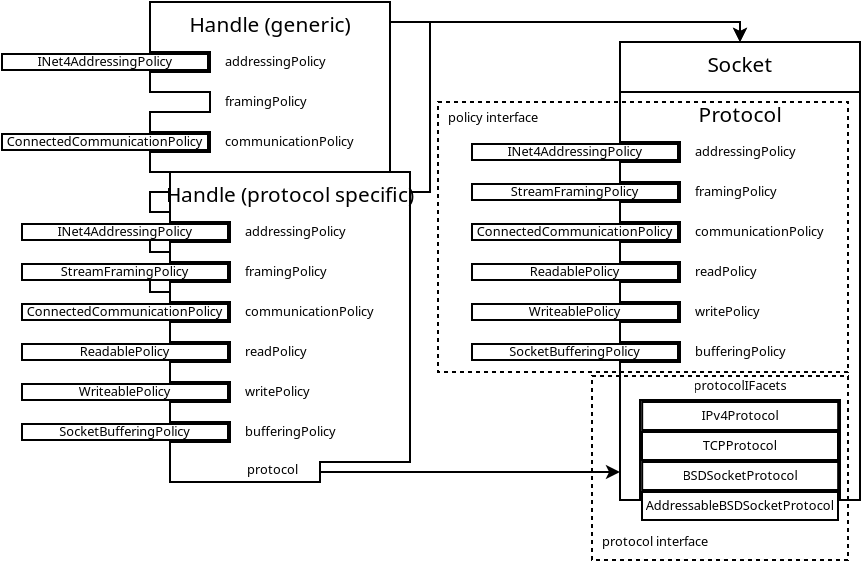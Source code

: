 <?xml version="1.0" encoding="UTF-8"?>
<dia:diagram xmlns:dia="http://www.lysator.liu.se/~alla/dia/">
  <dia:layer name="Background" visible="true">
    <dia:object type="Standard - ZigZagLine" version="0" id="O0">
      <dia:attribute name="obj_pos">
        <dia:point val="24.5,-5"/>
      </dia:attribute>
      <dia:attribute name="obj_bb">
        <dia:rectangle val="24.45,-5.05;42.5,-3.95"/>
      </dia:attribute>
      <dia:attribute name="orth_points">
        <dia:point val="24.5,-5"/>
        <dia:point val="42,-5"/>
        <dia:point val="42,-4"/>
      </dia:attribute>
      <dia:attribute name="orth_orient">
        <dia:enum val="0"/>
        <dia:enum val="1"/>
      </dia:attribute>
      <dia:attribute name="autorouting">
        <dia:boolean val="false"/>
      </dia:attribute>
      <dia:attribute name="end_arrow">
        <dia:enum val="22"/>
      </dia:attribute>
      <dia:attribute name="end_arrow_length">
        <dia:real val="0.5"/>
      </dia:attribute>
      <dia:attribute name="end_arrow_width">
        <dia:real val="0.5"/>
      </dia:attribute>
      <dia:connections>
        <dia:connection handle="1" to="O35" connection="1"/>
      </dia:connections>
    </dia:object>
    <dia:object type="Standard - Polygon" version="0" id="O1">
      <dia:attribute name="obj_pos">
        <dia:point val="12.5,-6"/>
      </dia:attribute>
      <dia:attribute name="obj_bb">
        <dia:rectangle val="12.45,-6.05;24.55,8.55"/>
      </dia:attribute>
      <dia:attribute name="poly_points">
        <dia:point val="12.5,-6"/>
        <dia:point val="24.5,-6"/>
        <dia:point val="24.5,8.5"/>
        <dia:point val="12.5,8.5"/>
        <dia:point val="12.5,7.5"/>
        <dia:point val="15.5,7.5"/>
        <dia:point val="15.5,6.5"/>
        <dia:point val="12.5,6.5"/>
        <dia:point val="12.5,5.5"/>
        <dia:point val="15.5,5.5"/>
        <dia:point val="15.5,4.5"/>
        <dia:point val="12.5,4.5"/>
        <dia:point val="12.5,3.5"/>
        <dia:point val="15.5,3.5"/>
        <dia:point val="15.5,2.5"/>
        <dia:point val="12.5,2.5"/>
        <dia:point val="12.5,1.5"/>
        <dia:point val="15.5,1.5"/>
        <dia:point val="15.5,0.5"/>
        <dia:point val="12.5,0.5"/>
        <dia:point val="12.5,-0.5"/>
        <dia:point val="15.5,-0.5"/>
        <dia:point val="15.5,-1.5"/>
        <dia:point val="12.5,-1.5"/>
        <dia:point val="12.5,-2.5"/>
        <dia:point val="15.5,-2.5"/>
        <dia:point val="15.5,-3.5"/>
        <dia:point val="12.5,-3.5"/>
      </dia:attribute>
      <dia:attribute name="show_background">
        <dia:boolean val="true"/>
      </dia:attribute>
    </dia:object>
    <dia:object type="Standard - Text" version="0" id="O2">
      <dia:attribute name="obj_pos">
        <dia:point val="16.25,-2.8"/>
      </dia:attribute>
      <dia:attribute name="obj_bb">
        <dia:rectangle val="16.25,-3.4;21.5,-2.45"/>
      </dia:attribute>
      <dia:attribute name="text">
        <dia:composite type="text">
          <dia:attribute name="string">
            <dia:string>#addressingPolicy#</dia:string>
          </dia:attribute>
          <dia:attribute name="font">
            <dia:font family="sans" style="0" name="Helvetica"/>
          </dia:attribute>
          <dia:attribute name="height">
            <dia:real val="0.8"/>
          </dia:attribute>
          <dia:attribute name="pos">
            <dia:point val="16.25,-2.8"/>
          </dia:attribute>
          <dia:attribute name="color">
            <dia:color val="#000000"/>
          </dia:attribute>
          <dia:attribute name="alignment">
            <dia:enum val="0"/>
          </dia:attribute>
        </dia:composite>
      </dia:attribute>
    </dia:object>
    <dia:object type="Standard - Text" version="0" id="O3">
      <dia:attribute name="obj_pos">
        <dia:point val="16.25,-0.8"/>
      </dia:attribute>
      <dia:attribute name="obj_bb">
        <dia:rectangle val="16.25,-1.4;20.35,-0.45"/>
      </dia:attribute>
      <dia:attribute name="text">
        <dia:composite type="text">
          <dia:attribute name="string">
            <dia:string>#framingPolicy#</dia:string>
          </dia:attribute>
          <dia:attribute name="font">
            <dia:font family="sans" style="0" name="Helvetica"/>
          </dia:attribute>
          <dia:attribute name="height">
            <dia:real val="0.8"/>
          </dia:attribute>
          <dia:attribute name="pos">
            <dia:point val="16.25,-0.8"/>
          </dia:attribute>
          <dia:attribute name="color">
            <dia:color val="#000000"/>
          </dia:attribute>
          <dia:attribute name="alignment">
            <dia:enum val="0"/>
          </dia:attribute>
        </dia:composite>
      </dia:attribute>
    </dia:object>
    <dia:object type="Standard - Text" version="0" id="O4">
      <dia:attribute name="obj_pos">
        <dia:point val="16.25,1.2"/>
      </dia:attribute>
      <dia:attribute name="obj_bb">
        <dia:rectangle val="16.25,0.6;22.75,1.55"/>
      </dia:attribute>
      <dia:attribute name="text">
        <dia:composite type="text">
          <dia:attribute name="string">
            <dia:string>#communicationPolicy#</dia:string>
          </dia:attribute>
          <dia:attribute name="font">
            <dia:font family="sans" style="0" name="Helvetica"/>
          </dia:attribute>
          <dia:attribute name="height">
            <dia:real val="0.8"/>
          </dia:attribute>
          <dia:attribute name="pos">
            <dia:point val="16.25,1.2"/>
          </dia:attribute>
          <dia:attribute name="color">
            <dia:color val="#000000"/>
          </dia:attribute>
          <dia:attribute name="alignment">
            <dia:enum val="0"/>
          </dia:attribute>
        </dia:composite>
      </dia:attribute>
    </dia:object>
    <dia:object type="Standard - Text" version="0" id="O5">
      <dia:attribute name="obj_pos">
        <dia:point val="16.25,3.2"/>
      </dia:attribute>
      <dia:attribute name="obj_bb">
        <dia:rectangle val="16.25,2.6;19.45,3.55"/>
      </dia:attribute>
      <dia:attribute name="text">
        <dia:composite type="text">
          <dia:attribute name="string">
            <dia:string>#readPolicy#</dia:string>
          </dia:attribute>
          <dia:attribute name="font">
            <dia:font family="sans" style="0" name="Helvetica"/>
          </dia:attribute>
          <dia:attribute name="height">
            <dia:real val="0.8"/>
          </dia:attribute>
          <dia:attribute name="pos">
            <dia:point val="16.25,3.2"/>
          </dia:attribute>
          <dia:attribute name="color">
            <dia:color val="#000000"/>
          </dia:attribute>
          <dia:attribute name="alignment">
            <dia:enum val="0"/>
          </dia:attribute>
        </dia:composite>
      </dia:attribute>
    </dia:object>
    <dia:object type="Standard - Text" version="0" id="O6">
      <dia:attribute name="obj_pos">
        <dia:point val="16.25,5.2"/>
      </dia:attribute>
      <dia:attribute name="obj_bb">
        <dia:rectangle val="16.25,4.6;19.5,5.55"/>
      </dia:attribute>
      <dia:attribute name="text">
        <dia:composite type="text">
          <dia:attribute name="string">
            <dia:string>#writePolicy#</dia:string>
          </dia:attribute>
          <dia:attribute name="font">
            <dia:font family="sans" style="0" name="Helvetica"/>
          </dia:attribute>
          <dia:attribute name="height">
            <dia:real val="0.8"/>
          </dia:attribute>
          <dia:attribute name="pos">
            <dia:point val="16.25,5.2"/>
          </dia:attribute>
          <dia:attribute name="color">
            <dia:color val="#000000"/>
          </dia:attribute>
          <dia:attribute name="alignment">
            <dia:enum val="0"/>
          </dia:attribute>
        </dia:composite>
      </dia:attribute>
    </dia:object>
    <dia:object type="Standard - Text" version="0" id="O7">
      <dia:attribute name="obj_pos">
        <dia:point val="16.25,7.2"/>
      </dia:attribute>
      <dia:attribute name="obj_bb">
        <dia:rectangle val="16.25,6.6;20.8,7.55"/>
      </dia:attribute>
      <dia:attribute name="text">
        <dia:composite type="text">
          <dia:attribute name="string">
            <dia:string>#bufferingPolicy#</dia:string>
          </dia:attribute>
          <dia:attribute name="font">
            <dia:font family="sans" style="0" name="Helvetica"/>
          </dia:attribute>
          <dia:attribute name="height">
            <dia:real val="0.8"/>
          </dia:attribute>
          <dia:attribute name="pos">
            <dia:point val="16.25,7.2"/>
          </dia:attribute>
          <dia:attribute name="color">
            <dia:color val="#000000"/>
          </dia:attribute>
          <dia:attribute name="alignment">
            <dia:enum val="0"/>
          </dia:attribute>
        </dia:composite>
      </dia:attribute>
    </dia:object>
    <dia:object type="Standard - Text" version="0" id="O8">
      <dia:attribute name="obj_pos">
        <dia:point val="18.5,-4.5"/>
      </dia:attribute>
      <dia:attribute name="obj_bb">
        <dia:rectangle val="14.725,-5.429;22.304,-3.792"/>
      </dia:attribute>
      <dia:attribute name="text">
        <dia:composite type="text">
          <dia:attribute name="string">
            <dia:string>#Handle (generic)#</dia:string>
          </dia:attribute>
          <dia:attribute name="font">
            <dia:font family="sans" style="0" name="Helvetica"/>
          </dia:attribute>
          <dia:attribute name="height">
            <dia:real val="1.3"/>
          </dia:attribute>
          <dia:attribute name="pos">
            <dia:point val="18.5,-4.5"/>
          </dia:attribute>
          <dia:attribute name="color">
            <dia:color val="#000000"/>
          </dia:attribute>
          <dia:attribute name="alignment">
            <dia:enum val="1"/>
          </dia:attribute>
        </dia:composite>
      </dia:attribute>
    </dia:object>
    <dia:group>
      <dia:object type="Standard - Box" version="0" id="O9">
        <dia:attribute name="obj_pos">
          <dia:point val="5.1,0.6"/>
        </dia:attribute>
        <dia:attribute name="obj_bb">
          <dia:rectangle val="5.05,0.55;15.45,1.45"/>
        </dia:attribute>
        <dia:attribute name="elem_corner">
          <dia:point val="5.1,0.6"/>
        </dia:attribute>
        <dia:attribute name="elem_width">
          <dia:real val="10.3"/>
        </dia:attribute>
        <dia:attribute name="elem_height">
          <dia:real val="0.8"/>
        </dia:attribute>
        <dia:attribute name="show_background">
          <dia:boolean val="true"/>
        </dia:attribute>
      </dia:object>
      <dia:object type="Standard - Text" version="0" id="O10">
        <dia:attribute name="obj_pos">
          <dia:point val="10.241,1.2"/>
        </dia:attribute>
        <dia:attribute name="obj_bb">
          <dia:rectangle val="5.266,0.6;15.216,1.55"/>
        </dia:attribute>
        <dia:attribute name="text">
          <dia:composite type="text">
            <dia:attribute name="string">
              <dia:string>#ConnectedCommunicationPolicy#</dia:string>
            </dia:attribute>
            <dia:attribute name="font">
              <dia:font family="sans" style="0" name="Helvetica"/>
            </dia:attribute>
            <dia:attribute name="height">
              <dia:real val="0.8"/>
            </dia:attribute>
            <dia:attribute name="pos">
              <dia:point val="10.241,1.2"/>
            </dia:attribute>
            <dia:attribute name="color">
              <dia:color val="#000000"/>
            </dia:attribute>
            <dia:attribute name="alignment">
              <dia:enum val="1"/>
            </dia:attribute>
          </dia:composite>
        </dia:attribute>
      </dia:object>
    </dia:group>
    <dia:group>
      <dia:object type="Standard - Box" version="0" id="O11">
        <dia:attribute name="obj_pos">
          <dia:point val="5.1,-3.4"/>
        </dia:attribute>
        <dia:attribute name="obj_bb">
          <dia:rectangle val="5.05,-3.45;15.45,-2.55"/>
        </dia:attribute>
        <dia:attribute name="elem_corner">
          <dia:point val="5.1,-3.4"/>
        </dia:attribute>
        <dia:attribute name="elem_width">
          <dia:real val="10.3"/>
        </dia:attribute>
        <dia:attribute name="elem_height">
          <dia:real val="0.8"/>
        </dia:attribute>
        <dia:attribute name="show_background">
          <dia:boolean val="true"/>
        </dia:attribute>
      </dia:object>
      <dia:object type="Standard - Text" version="0" id="O12">
        <dia:attribute name="obj_pos">
          <dia:point val="10.25,-2.8"/>
        </dia:attribute>
        <dia:attribute name="obj_bb">
          <dia:rectangle val="6.8,-3.4;13.7,-2.45"/>
        </dia:attribute>
        <dia:attribute name="text">
          <dia:composite type="text">
            <dia:attribute name="string">
              <dia:string>#INet4AddressingPolicy#</dia:string>
            </dia:attribute>
            <dia:attribute name="font">
              <dia:font family="sans" style="0" name="Helvetica"/>
            </dia:attribute>
            <dia:attribute name="height">
              <dia:real val="0.8"/>
            </dia:attribute>
            <dia:attribute name="pos">
              <dia:point val="10.25,-2.8"/>
            </dia:attribute>
            <dia:attribute name="color">
              <dia:color val="#000000"/>
            </dia:attribute>
            <dia:attribute name="alignment">
              <dia:enum val="1"/>
            </dia:attribute>
          </dia:composite>
        </dia:attribute>
      </dia:object>
    </dia:group>
    <dia:object type="Standard - Polygon" version="0" id="O13">
      <dia:attribute name="obj_pos">
        <dia:point val="13.5,2.5"/>
      </dia:attribute>
      <dia:attribute name="obj_bb">
        <dia:rectangle val="13.45,2.45;25.55,18.05"/>
      </dia:attribute>
      <dia:attribute name="poly_points">
        <dia:point val="13.5,2.5"/>
        <dia:point val="25.5,2.5"/>
        <dia:point val="25.5,17"/>
        <dia:point val="21,17"/>
        <dia:point val="21,18"/>
        <dia:point val="13.5,18"/>
        <dia:point val="13.5,16"/>
        <dia:point val="16.5,16"/>
        <dia:point val="16.5,15"/>
        <dia:point val="13.5,15"/>
        <dia:point val="13.5,14"/>
        <dia:point val="16.5,14"/>
        <dia:point val="16.5,13"/>
        <dia:point val="13.5,13"/>
        <dia:point val="13.5,12"/>
        <dia:point val="16.5,12"/>
        <dia:point val="16.5,11"/>
        <dia:point val="13.5,11"/>
        <dia:point val="13.5,10"/>
        <dia:point val="16.5,10"/>
        <dia:point val="16.5,9"/>
        <dia:point val="13.5,9"/>
        <dia:point val="13.5,8"/>
        <dia:point val="16.5,8"/>
        <dia:point val="16.5,7"/>
        <dia:point val="13.5,7"/>
        <dia:point val="13.5,6"/>
        <dia:point val="16.5,6"/>
        <dia:point val="16.5,5"/>
        <dia:point val="13.5,5"/>
      </dia:attribute>
      <dia:attribute name="show_background">
        <dia:boolean val="true"/>
      </dia:attribute>
    </dia:object>
    <dia:object type="Standard - Text" version="0" id="O14">
      <dia:attribute name="obj_pos">
        <dia:point val="17.25,5.7"/>
      </dia:attribute>
      <dia:attribute name="obj_bb">
        <dia:rectangle val="17.25,5.1;22.5,6.05"/>
      </dia:attribute>
      <dia:attribute name="text">
        <dia:composite type="text">
          <dia:attribute name="string">
            <dia:string>#addressingPolicy#</dia:string>
          </dia:attribute>
          <dia:attribute name="font">
            <dia:font family="sans" style="0" name="Helvetica"/>
          </dia:attribute>
          <dia:attribute name="height">
            <dia:real val="0.8"/>
          </dia:attribute>
          <dia:attribute name="pos">
            <dia:point val="17.25,5.7"/>
          </dia:attribute>
          <dia:attribute name="color">
            <dia:color val="#000000"/>
          </dia:attribute>
          <dia:attribute name="alignment">
            <dia:enum val="0"/>
          </dia:attribute>
        </dia:composite>
      </dia:attribute>
    </dia:object>
    <dia:object type="Standard - Text" version="0" id="O15">
      <dia:attribute name="obj_pos">
        <dia:point val="17.25,7.7"/>
      </dia:attribute>
      <dia:attribute name="obj_bb">
        <dia:rectangle val="17.25,7.1;21.35,8.05"/>
      </dia:attribute>
      <dia:attribute name="text">
        <dia:composite type="text">
          <dia:attribute name="string">
            <dia:string>#framingPolicy#</dia:string>
          </dia:attribute>
          <dia:attribute name="font">
            <dia:font family="sans" style="0" name="Helvetica"/>
          </dia:attribute>
          <dia:attribute name="height">
            <dia:real val="0.8"/>
          </dia:attribute>
          <dia:attribute name="pos">
            <dia:point val="17.25,7.7"/>
          </dia:attribute>
          <dia:attribute name="color">
            <dia:color val="#000000"/>
          </dia:attribute>
          <dia:attribute name="alignment">
            <dia:enum val="0"/>
          </dia:attribute>
        </dia:composite>
      </dia:attribute>
    </dia:object>
    <dia:object type="Standard - Text" version="0" id="O16">
      <dia:attribute name="obj_pos">
        <dia:point val="17.25,9.7"/>
      </dia:attribute>
      <dia:attribute name="obj_bb">
        <dia:rectangle val="17.25,9.1;23.75,10.05"/>
      </dia:attribute>
      <dia:attribute name="text">
        <dia:composite type="text">
          <dia:attribute name="string">
            <dia:string>#communicationPolicy#</dia:string>
          </dia:attribute>
          <dia:attribute name="font">
            <dia:font family="sans" style="0" name="Helvetica"/>
          </dia:attribute>
          <dia:attribute name="height">
            <dia:real val="0.8"/>
          </dia:attribute>
          <dia:attribute name="pos">
            <dia:point val="17.25,9.7"/>
          </dia:attribute>
          <dia:attribute name="color">
            <dia:color val="#000000"/>
          </dia:attribute>
          <dia:attribute name="alignment">
            <dia:enum val="0"/>
          </dia:attribute>
        </dia:composite>
      </dia:attribute>
    </dia:object>
    <dia:object type="Standard - Text" version="0" id="O17">
      <dia:attribute name="obj_pos">
        <dia:point val="17.25,11.7"/>
      </dia:attribute>
      <dia:attribute name="obj_bb">
        <dia:rectangle val="17.25,11.1;20.45,12.05"/>
      </dia:attribute>
      <dia:attribute name="text">
        <dia:composite type="text">
          <dia:attribute name="string">
            <dia:string>#readPolicy#</dia:string>
          </dia:attribute>
          <dia:attribute name="font">
            <dia:font family="sans" style="0" name="Helvetica"/>
          </dia:attribute>
          <dia:attribute name="height">
            <dia:real val="0.8"/>
          </dia:attribute>
          <dia:attribute name="pos">
            <dia:point val="17.25,11.7"/>
          </dia:attribute>
          <dia:attribute name="color">
            <dia:color val="#000000"/>
          </dia:attribute>
          <dia:attribute name="alignment">
            <dia:enum val="0"/>
          </dia:attribute>
        </dia:composite>
      </dia:attribute>
    </dia:object>
    <dia:object type="Standard - Text" version="0" id="O18">
      <dia:attribute name="obj_pos">
        <dia:point val="17.25,13.7"/>
      </dia:attribute>
      <dia:attribute name="obj_bb">
        <dia:rectangle val="17.25,13.1;20.5,14.05"/>
      </dia:attribute>
      <dia:attribute name="text">
        <dia:composite type="text">
          <dia:attribute name="string">
            <dia:string>#writePolicy#</dia:string>
          </dia:attribute>
          <dia:attribute name="font">
            <dia:font family="sans" style="0" name="Helvetica"/>
          </dia:attribute>
          <dia:attribute name="height">
            <dia:real val="0.8"/>
          </dia:attribute>
          <dia:attribute name="pos">
            <dia:point val="17.25,13.7"/>
          </dia:attribute>
          <dia:attribute name="color">
            <dia:color val="#000000"/>
          </dia:attribute>
          <dia:attribute name="alignment">
            <dia:enum val="0"/>
          </dia:attribute>
        </dia:composite>
      </dia:attribute>
    </dia:object>
    <dia:object type="Standard - Text" version="0" id="O19">
      <dia:attribute name="obj_pos">
        <dia:point val="17.25,15.7"/>
      </dia:attribute>
      <dia:attribute name="obj_bb">
        <dia:rectangle val="17.25,15.1;21.8,16.05"/>
      </dia:attribute>
      <dia:attribute name="text">
        <dia:composite type="text">
          <dia:attribute name="string">
            <dia:string>#bufferingPolicy#</dia:string>
          </dia:attribute>
          <dia:attribute name="font">
            <dia:font family="sans" style="0" name="Helvetica"/>
          </dia:attribute>
          <dia:attribute name="height">
            <dia:real val="0.8"/>
          </dia:attribute>
          <dia:attribute name="pos">
            <dia:point val="17.25,15.7"/>
          </dia:attribute>
          <dia:attribute name="color">
            <dia:color val="#000000"/>
          </dia:attribute>
          <dia:attribute name="alignment">
            <dia:enum val="0"/>
          </dia:attribute>
        </dia:composite>
      </dia:attribute>
    </dia:object>
    <dia:object type="Standard - Text" version="0" id="O20">
      <dia:attribute name="obj_pos">
        <dia:point val="19.5,4"/>
      </dia:attribute>
      <dia:attribute name="obj_bb">
        <dia:rectangle val="13.775,3.1;25.225,4.65"/>
      </dia:attribute>
      <dia:attribute name="text">
        <dia:composite type="text">
          <dia:attribute name="string">
            <dia:string>#Handle (protocol specific)#</dia:string>
          </dia:attribute>
          <dia:attribute name="font">
            <dia:font family="sans" style="0" name="Helvetica"/>
          </dia:attribute>
          <dia:attribute name="height">
            <dia:real val="1.3"/>
          </dia:attribute>
          <dia:attribute name="pos">
            <dia:point val="19.5,4"/>
          </dia:attribute>
          <dia:attribute name="color">
            <dia:color val="#000000"/>
          </dia:attribute>
          <dia:attribute name="alignment">
            <dia:enum val="1"/>
          </dia:attribute>
        </dia:composite>
      </dia:attribute>
    </dia:object>
    <dia:object type="Standard - ZigZagLine" version="0" id="O21">
      <dia:attribute name="obj_pos">
        <dia:point val="25.5,3.5"/>
      </dia:attribute>
      <dia:attribute name="obj_bb">
        <dia:rectangle val="25.45,-5.05;42.5,3.55"/>
      </dia:attribute>
      <dia:attribute name="orth_points">
        <dia:point val="25.5,3.5"/>
        <dia:point val="26.5,3.5"/>
        <dia:point val="26.5,-5"/>
        <dia:point val="42,-5"/>
        <dia:point val="42,-4"/>
      </dia:attribute>
      <dia:attribute name="orth_orient">
        <dia:enum val="0"/>
        <dia:enum val="1"/>
        <dia:enum val="0"/>
        <dia:enum val="1"/>
      </dia:attribute>
      <dia:attribute name="autorouting">
        <dia:boolean val="false"/>
      </dia:attribute>
      <dia:attribute name="end_arrow">
        <dia:enum val="22"/>
      </dia:attribute>
      <dia:attribute name="end_arrow_length">
        <dia:real val="0.5"/>
      </dia:attribute>
      <dia:attribute name="end_arrow_width">
        <dia:real val="0.5"/>
      </dia:attribute>
      <dia:connections>
        <dia:connection handle="1" to="O35" connection="1"/>
      </dia:connections>
    </dia:object>
    <dia:object type="Standard - Text" version="0" id="O22">
      <dia:attribute name="obj_pos">
        <dia:point val="35.1,21.2"/>
      </dia:attribute>
      <dia:attribute name="obj_bb">
        <dia:rectangle val="35.1,20.6;40.7,21.55"/>
      </dia:attribute>
      <dia:attribute name="text">
        <dia:composite type="text">
          <dia:attribute name="string">
            <dia:string>#protocol interface#</dia:string>
          </dia:attribute>
          <dia:attribute name="font">
            <dia:font family="sans" style="0" name="Helvetica"/>
          </dia:attribute>
          <dia:attribute name="height">
            <dia:real val="0.8"/>
          </dia:attribute>
          <dia:attribute name="pos">
            <dia:point val="35.1,21.2"/>
          </dia:attribute>
          <dia:attribute name="color">
            <dia:color val="#000000"/>
          </dia:attribute>
          <dia:attribute name="alignment">
            <dia:enum val="0"/>
          </dia:attribute>
        </dia:composite>
      </dia:attribute>
    </dia:object>
    <dia:group>
      <dia:object type="Standard - Box" version="0" id="O23">
        <dia:attribute name="obj_pos">
          <dia:point val="6.1,9.1"/>
        </dia:attribute>
        <dia:attribute name="obj_bb">
          <dia:rectangle val="6.05,9.05;16.45,9.95"/>
        </dia:attribute>
        <dia:attribute name="elem_corner">
          <dia:point val="6.1,9.1"/>
        </dia:attribute>
        <dia:attribute name="elem_width">
          <dia:real val="10.3"/>
        </dia:attribute>
        <dia:attribute name="elem_height">
          <dia:real val="0.8"/>
        </dia:attribute>
        <dia:attribute name="show_background">
          <dia:boolean val="true"/>
        </dia:attribute>
      </dia:object>
      <dia:object type="Standard - Text" version="0" id="O24">
        <dia:attribute name="obj_pos">
          <dia:point val="11.241,9.7"/>
        </dia:attribute>
        <dia:attribute name="obj_bb">
          <dia:rectangle val="6.266,9.1;16.216,10.05"/>
        </dia:attribute>
        <dia:attribute name="text">
          <dia:composite type="text">
            <dia:attribute name="string">
              <dia:string>#ConnectedCommunicationPolicy#</dia:string>
            </dia:attribute>
            <dia:attribute name="font">
              <dia:font family="sans" style="0" name="Helvetica"/>
            </dia:attribute>
            <dia:attribute name="height">
              <dia:real val="0.8"/>
            </dia:attribute>
            <dia:attribute name="pos">
              <dia:point val="11.241,9.7"/>
            </dia:attribute>
            <dia:attribute name="color">
              <dia:color val="#000000"/>
            </dia:attribute>
            <dia:attribute name="alignment">
              <dia:enum val="1"/>
            </dia:attribute>
          </dia:composite>
        </dia:attribute>
      </dia:object>
    </dia:group>
    <dia:group>
      <dia:object type="Standard - Box" version="0" id="O25">
        <dia:attribute name="obj_pos">
          <dia:point val="6.1,11.1"/>
        </dia:attribute>
        <dia:attribute name="obj_bb">
          <dia:rectangle val="6.05,11.05;16.45,11.95"/>
        </dia:attribute>
        <dia:attribute name="elem_corner">
          <dia:point val="6.1,11.1"/>
        </dia:attribute>
        <dia:attribute name="elem_width">
          <dia:real val="10.3"/>
        </dia:attribute>
        <dia:attribute name="elem_height">
          <dia:real val="0.8"/>
        </dia:attribute>
        <dia:attribute name="show_background">
          <dia:boolean val="true"/>
        </dia:attribute>
      </dia:object>
      <dia:object type="Standard - Text" version="0" id="O26">
        <dia:attribute name="obj_pos">
          <dia:point val="11.241,11.7"/>
        </dia:attribute>
        <dia:attribute name="obj_bb">
          <dia:rectangle val="8.916,11.1;13.566,12.05"/>
        </dia:attribute>
        <dia:attribute name="text">
          <dia:composite type="text">
            <dia:attribute name="string">
              <dia:string>#ReadablePolicy#</dia:string>
            </dia:attribute>
            <dia:attribute name="font">
              <dia:font family="sans" style="0" name="Helvetica"/>
            </dia:attribute>
            <dia:attribute name="height">
              <dia:real val="0.8"/>
            </dia:attribute>
            <dia:attribute name="pos">
              <dia:point val="11.241,11.7"/>
            </dia:attribute>
            <dia:attribute name="color">
              <dia:color val="#000000"/>
            </dia:attribute>
            <dia:attribute name="alignment">
              <dia:enum val="1"/>
            </dia:attribute>
          </dia:composite>
        </dia:attribute>
      </dia:object>
    </dia:group>
    <dia:group>
      <dia:object type="Standard - Box" version="0" id="O27">
        <dia:attribute name="obj_pos">
          <dia:point val="6.1,13.1"/>
        </dia:attribute>
        <dia:attribute name="obj_bb">
          <dia:rectangle val="6.05,13.05;16.45,13.95"/>
        </dia:attribute>
        <dia:attribute name="elem_corner">
          <dia:point val="6.1,13.1"/>
        </dia:attribute>
        <dia:attribute name="elem_width">
          <dia:real val="10.3"/>
        </dia:attribute>
        <dia:attribute name="elem_height">
          <dia:real val="0.8"/>
        </dia:attribute>
        <dia:attribute name="show_background">
          <dia:boolean val="true"/>
        </dia:attribute>
      </dia:object>
      <dia:object type="Standard - Text" version="0" id="O28">
        <dia:attribute name="obj_pos">
          <dia:point val="11.241,13.7"/>
        </dia:attribute>
        <dia:attribute name="obj_bb">
          <dia:rectangle val="8.916,13.1;13.566,14.05"/>
        </dia:attribute>
        <dia:attribute name="text">
          <dia:composite type="text">
            <dia:attribute name="string">
              <dia:string>#WriteablePolicy#</dia:string>
            </dia:attribute>
            <dia:attribute name="font">
              <dia:font family="sans" style="0" name="Helvetica"/>
            </dia:attribute>
            <dia:attribute name="height">
              <dia:real val="0.8"/>
            </dia:attribute>
            <dia:attribute name="pos">
              <dia:point val="11.241,13.7"/>
            </dia:attribute>
            <dia:attribute name="color">
              <dia:color val="#000000"/>
            </dia:attribute>
            <dia:attribute name="alignment">
              <dia:enum val="1"/>
            </dia:attribute>
          </dia:composite>
        </dia:attribute>
      </dia:object>
    </dia:group>
    <dia:group>
      <dia:object type="Standard - Box" version="0" id="O29">
        <dia:attribute name="obj_pos">
          <dia:point val="6.1,15.1"/>
        </dia:attribute>
        <dia:attribute name="obj_bb">
          <dia:rectangle val="6.05,15.05;16.45,15.95"/>
        </dia:attribute>
        <dia:attribute name="elem_corner">
          <dia:point val="6.1,15.1"/>
        </dia:attribute>
        <dia:attribute name="elem_width">
          <dia:real val="10.3"/>
        </dia:attribute>
        <dia:attribute name="elem_height">
          <dia:real val="0.8"/>
        </dia:attribute>
        <dia:attribute name="show_background">
          <dia:boolean val="true"/>
        </dia:attribute>
      </dia:object>
      <dia:object type="Standard - Text" version="0" id="O30">
        <dia:attribute name="obj_pos">
          <dia:point val="11.241,15.7"/>
        </dia:attribute>
        <dia:attribute name="obj_bb">
          <dia:rectangle val="7.891,15.1;14.591,16.05"/>
        </dia:attribute>
        <dia:attribute name="text">
          <dia:composite type="text">
            <dia:attribute name="string">
              <dia:string>#SocketBufferingPolicy#</dia:string>
            </dia:attribute>
            <dia:attribute name="font">
              <dia:font family="sans" style="0" name="Helvetica"/>
            </dia:attribute>
            <dia:attribute name="height">
              <dia:real val="0.8"/>
            </dia:attribute>
            <dia:attribute name="pos">
              <dia:point val="11.241,15.7"/>
            </dia:attribute>
            <dia:attribute name="color">
              <dia:color val="#000000"/>
            </dia:attribute>
            <dia:attribute name="alignment">
              <dia:enum val="1"/>
            </dia:attribute>
          </dia:composite>
        </dia:attribute>
      </dia:object>
    </dia:group>
    <dia:group>
      <dia:object type="Standard - Box" version="0" id="O31">
        <dia:attribute name="obj_pos">
          <dia:point val="6.1,7.1"/>
        </dia:attribute>
        <dia:attribute name="obj_bb">
          <dia:rectangle val="6.05,7.05;16.45,7.95"/>
        </dia:attribute>
        <dia:attribute name="elem_corner">
          <dia:point val="6.1,7.1"/>
        </dia:attribute>
        <dia:attribute name="elem_width">
          <dia:real val="10.3"/>
        </dia:attribute>
        <dia:attribute name="elem_height">
          <dia:real val="0.8"/>
        </dia:attribute>
        <dia:attribute name="show_background">
          <dia:boolean val="true"/>
        </dia:attribute>
      </dia:object>
      <dia:object type="Standard - Text" version="0" id="O32">
        <dia:attribute name="obj_pos">
          <dia:point val="11.241,7.7"/>
        </dia:attribute>
        <dia:attribute name="obj_bb">
          <dia:rectangle val="8.016,7.1;14.466,8.05"/>
        </dia:attribute>
        <dia:attribute name="text">
          <dia:composite type="text">
            <dia:attribute name="string">
              <dia:string>#StreamFramingPolicy#</dia:string>
            </dia:attribute>
            <dia:attribute name="font">
              <dia:font family="sans" style="0" name="Helvetica"/>
            </dia:attribute>
            <dia:attribute name="height">
              <dia:real val="0.8"/>
            </dia:attribute>
            <dia:attribute name="pos">
              <dia:point val="11.241,7.7"/>
            </dia:attribute>
            <dia:attribute name="color">
              <dia:color val="#000000"/>
            </dia:attribute>
            <dia:attribute name="alignment">
              <dia:enum val="1"/>
            </dia:attribute>
          </dia:composite>
        </dia:attribute>
      </dia:object>
    </dia:group>
    <dia:group>
      <dia:object type="Standard - Box" version="0" id="O33">
        <dia:attribute name="obj_pos">
          <dia:point val="6.1,5.1"/>
        </dia:attribute>
        <dia:attribute name="obj_bb">
          <dia:rectangle val="6.05,5.05;16.45,5.95"/>
        </dia:attribute>
        <dia:attribute name="elem_corner">
          <dia:point val="6.1,5.1"/>
        </dia:attribute>
        <dia:attribute name="elem_width">
          <dia:real val="10.3"/>
        </dia:attribute>
        <dia:attribute name="elem_height">
          <dia:real val="0.8"/>
        </dia:attribute>
        <dia:attribute name="show_background">
          <dia:boolean val="true"/>
        </dia:attribute>
      </dia:object>
      <dia:object type="Standard - Text" version="0" id="O34">
        <dia:attribute name="obj_pos">
          <dia:point val="11.25,5.7"/>
        </dia:attribute>
        <dia:attribute name="obj_bb">
          <dia:rectangle val="7.8,5.1;14.7,6.05"/>
        </dia:attribute>
        <dia:attribute name="text">
          <dia:composite type="text">
            <dia:attribute name="string">
              <dia:string>#INet4AddressingPolicy#</dia:string>
            </dia:attribute>
            <dia:attribute name="font">
              <dia:font family="sans" style="0" name="Helvetica"/>
            </dia:attribute>
            <dia:attribute name="height">
              <dia:real val="0.8"/>
            </dia:attribute>
            <dia:attribute name="pos">
              <dia:point val="11.25,5.7"/>
            </dia:attribute>
            <dia:attribute name="color">
              <dia:color val="#000000"/>
            </dia:attribute>
            <dia:attribute name="alignment">
              <dia:enum val="1"/>
            </dia:attribute>
          </dia:composite>
        </dia:attribute>
      </dia:object>
    </dia:group>
    <dia:group>
      <dia:object type="Standard - Box" version="0" id="O35">
        <dia:attribute name="obj_pos">
          <dia:point val="36,-4"/>
        </dia:attribute>
        <dia:attribute name="obj_bb">
          <dia:rectangle val="35.95,-4.05;48.05,-1.45"/>
        </dia:attribute>
        <dia:attribute name="elem_corner">
          <dia:point val="36,-4"/>
        </dia:attribute>
        <dia:attribute name="elem_width">
          <dia:real val="12"/>
        </dia:attribute>
        <dia:attribute name="elem_height">
          <dia:real val="2.5"/>
        </dia:attribute>
        <dia:attribute name="show_background">
          <dia:boolean val="true"/>
        </dia:attribute>
      </dia:object>
      <dia:object type="Standard - Text" version="0" id="O36">
        <dia:attribute name="obj_pos">
          <dia:point val="42,-2.5"/>
        </dia:attribute>
        <dia:attribute name="obj_bb">
          <dia:rectangle val="40.475,-3.4;43.525,-1.85"/>
        </dia:attribute>
        <dia:attribute name="text">
          <dia:composite type="text">
            <dia:attribute name="string">
              <dia:string>#Socket#</dia:string>
            </dia:attribute>
            <dia:attribute name="font">
              <dia:font family="sans" style="0" name="Helvetica"/>
            </dia:attribute>
            <dia:attribute name="height">
              <dia:real val="1.3"/>
            </dia:attribute>
            <dia:attribute name="pos">
              <dia:point val="42,-2.5"/>
            </dia:attribute>
            <dia:attribute name="color">
              <dia:color val="#000000"/>
            </dia:attribute>
            <dia:attribute name="alignment">
              <dia:enum val="1"/>
            </dia:attribute>
          </dia:composite>
        </dia:attribute>
      </dia:object>
      <dia:object type="Standard - Polygon" version="0" id="O37">
        <dia:attribute name="obj_pos">
          <dia:point val="36,-1.5"/>
        </dia:attribute>
        <dia:attribute name="obj_bb">
          <dia:rectangle val="35.95,-1.55;48.05,18.95"/>
        </dia:attribute>
        <dia:attribute name="poly_points">
          <dia:point val="36,-1.5"/>
          <dia:point val="48,-1.5"/>
          <dia:point val="48,18.9"/>
          <dia:point val="47,18.9"/>
          <dia:point val="47,13.9"/>
          <dia:point val="37,13.9"/>
          <dia:point val="37,18.9"/>
          <dia:point val="36,18.9"/>
          <dia:point val="36,12"/>
          <dia:point val="39,12"/>
          <dia:point val="39,11"/>
          <dia:point val="36,11"/>
          <dia:point val="36,10"/>
          <dia:point val="39,10"/>
          <dia:point val="39,9"/>
          <dia:point val="36,9"/>
          <dia:point val="36,8"/>
          <dia:point val="39,8"/>
          <dia:point val="39,7"/>
          <dia:point val="36,7"/>
          <dia:point val="36,6"/>
          <dia:point val="39,6"/>
          <dia:point val="39,5"/>
          <dia:point val="36,5"/>
          <dia:point val="36,4"/>
          <dia:point val="39,4"/>
          <dia:point val="39,3"/>
          <dia:point val="36,3"/>
          <dia:point val="36,2"/>
          <dia:point val="39,2"/>
          <dia:point val="39,1"/>
          <dia:point val="36,1"/>
        </dia:attribute>
        <dia:attribute name="show_background">
          <dia:boolean val="true"/>
        </dia:attribute>
      </dia:object>
      <dia:object type="Standard - Text" version="0" id="O38">
        <dia:attribute name="obj_pos">
          <dia:point val="39.75,1.7"/>
        </dia:attribute>
        <dia:attribute name="obj_bb">
          <dia:rectangle val="39.75,1.1;45,2.05"/>
        </dia:attribute>
        <dia:attribute name="text">
          <dia:composite type="text">
            <dia:attribute name="string">
              <dia:string>#addressingPolicy#</dia:string>
            </dia:attribute>
            <dia:attribute name="font">
              <dia:font family="sans" style="0" name="Helvetica"/>
            </dia:attribute>
            <dia:attribute name="height">
              <dia:real val="0.8"/>
            </dia:attribute>
            <dia:attribute name="pos">
              <dia:point val="39.75,1.7"/>
            </dia:attribute>
            <dia:attribute name="color">
              <dia:color val="#000000"/>
            </dia:attribute>
            <dia:attribute name="alignment">
              <dia:enum val="0"/>
            </dia:attribute>
          </dia:composite>
        </dia:attribute>
      </dia:object>
      <dia:object type="Standard - Text" version="0" id="O39">
        <dia:attribute name="obj_pos">
          <dia:point val="39.75,3.7"/>
        </dia:attribute>
        <dia:attribute name="obj_bb">
          <dia:rectangle val="39.75,3.1;43.85,4.05"/>
        </dia:attribute>
        <dia:attribute name="text">
          <dia:composite type="text">
            <dia:attribute name="string">
              <dia:string>#framingPolicy#</dia:string>
            </dia:attribute>
            <dia:attribute name="font">
              <dia:font family="sans" style="0" name="Helvetica"/>
            </dia:attribute>
            <dia:attribute name="height">
              <dia:real val="0.8"/>
            </dia:attribute>
            <dia:attribute name="pos">
              <dia:point val="39.75,3.7"/>
            </dia:attribute>
            <dia:attribute name="color">
              <dia:color val="#000000"/>
            </dia:attribute>
            <dia:attribute name="alignment">
              <dia:enum val="0"/>
            </dia:attribute>
          </dia:composite>
        </dia:attribute>
      </dia:object>
      <dia:object type="Standard - Text" version="0" id="O40">
        <dia:attribute name="obj_pos">
          <dia:point val="39.75,5.7"/>
        </dia:attribute>
        <dia:attribute name="obj_bb">
          <dia:rectangle val="39.75,5.1;46.25,6.05"/>
        </dia:attribute>
        <dia:attribute name="text">
          <dia:composite type="text">
            <dia:attribute name="string">
              <dia:string>#communicationPolicy#</dia:string>
            </dia:attribute>
            <dia:attribute name="font">
              <dia:font family="sans" style="0" name="Helvetica"/>
            </dia:attribute>
            <dia:attribute name="height">
              <dia:real val="0.8"/>
            </dia:attribute>
            <dia:attribute name="pos">
              <dia:point val="39.75,5.7"/>
            </dia:attribute>
            <dia:attribute name="color">
              <dia:color val="#000000"/>
            </dia:attribute>
            <dia:attribute name="alignment">
              <dia:enum val="0"/>
            </dia:attribute>
          </dia:composite>
        </dia:attribute>
      </dia:object>
      <dia:object type="Standard - Text" version="0" id="O41">
        <dia:attribute name="obj_pos">
          <dia:point val="39.75,7.7"/>
        </dia:attribute>
        <dia:attribute name="obj_bb">
          <dia:rectangle val="39.75,7.1;42.95,8.05"/>
        </dia:attribute>
        <dia:attribute name="text">
          <dia:composite type="text">
            <dia:attribute name="string">
              <dia:string>#readPolicy#</dia:string>
            </dia:attribute>
            <dia:attribute name="font">
              <dia:font family="sans" style="0" name="Helvetica"/>
            </dia:attribute>
            <dia:attribute name="height">
              <dia:real val="0.8"/>
            </dia:attribute>
            <dia:attribute name="pos">
              <dia:point val="39.75,7.7"/>
            </dia:attribute>
            <dia:attribute name="color">
              <dia:color val="#000000"/>
            </dia:attribute>
            <dia:attribute name="alignment">
              <dia:enum val="0"/>
            </dia:attribute>
          </dia:composite>
        </dia:attribute>
      </dia:object>
      <dia:object type="Standard - Text" version="0" id="O42">
        <dia:attribute name="obj_pos">
          <dia:point val="39.75,9.7"/>
        </dia:attribute>
        <dia:attribute name="obj_bb">
          <dia:rectangle val="39.75,9.1;43,10.05"/>
        </dia:attribute>
        <dia:attribute name="text">
          <dia:composite type="text">
            <dia:attribute name="string">
              <dia:string>#writePolicy#</dia:string>
            </dia:attribute>
            <dia:attribute name="font">
              <dia:font family="sans" style="0" name="Helvetica"/>
            </dia:attribute>
            <dia:attribute name="height">
              <dia:real val="0.8"/>
            </dia:attribute>
            <dia:attribute name="pos">
              <dia:point val="39.75,9.7"/>
            </dia:attribute>
            <dia:attribute name="color">
              <dia:color val="#000000"/>
            </dia:attribute>
            <dia:attribute name="alignment">
              <dia:enum val="0"/>
            </dia:attribute>
          </dia:composite>
        </dia:attribute>
      </dia:object>
      <dia:object type="Standard - Text" version="0" id="O43">
        <dia:attribute name="obj_pos">
          <dia:point val="39.75,11.7"/>
        </dia:attribute>
        <dia:attribute name="obj_bb">
          <dia:rectangle val="39.75,11.1;44.3,12.05"/>
        </dia:attribute>
        <dia:attribute name="text">
          <dia:composite type="text">
            <dia:attribute name="string">
              <dia:string>#bufferingPolicy#</dia:string>
            </dia:attribute>
            <dia:attribute name="font">
              <dia:font family="sans" style="0" name="Helvetica"/>
            </dia:attribute>
            <dia:attribute name="height">
              <dia:real val="0.8"/>
            </dia:attribute>
            <dia:attribute name="pos">
              <dia:point val="39.75,11.7"/>
            </dia:attribute>
            <dia:attribute name="color">
              <dia:color val="#000000"/>
            </dia:attribute>
            <dia:attribute name="alignment">
              <dia:enum val="0"/>
            </dia:attribute>
          </dia:composite>
        </dia:attribute>
      </dia:object>
      <dia:object type="Standard - Text" version="0" id="O44">
        <dia:attribute name="obj_pos">
          <dia:point val="42,4.441e-16"/>
        </dia:attribute>
        <dia:attribute name="obj_bb">
          <dia:rectangle val="40.125,-0.9;43.875,0.65"/>
        </dia:attribute>
        <dia:attribute name="text">
          <dia:composite type="text">
            <dia:attribute name="string">
              <dia:string>#Protocol#</dia:string>
            </dia:attribute>
            <dia:attribute name="font">
              <dia:font family="sans" style="0" name="Helvetica"/>
            </dia:attribute>
            <dia:attribute name="height">
              <dia:real val="1.3"/>
            </dia:attribute>
            <dia:attribute name="pos">
              <dia:point val="42,4.441e-16"/>
            </dia:attribute>
            <dia:attribute name="color">
              <dia:color val="#000000"/>
            </dia:attribute>
            <dia:attribute name="alignment">
              <dia:enum val="1"/>
            </dia:attribute>
          </dia:composite>
        </dia:attribute>
      </dia:object>
      <dia:group>
        <dia:object type="Standard - Box" version="0" id="O45">
          <dia:attribute name="obj_pos">
            <dia:point val="28.6,5.1"/>
          </dia:attribute>
          <dia:attribute name="obj_bb">
            <dia:rectangle val="28.55,5.05;38.95,5.95"/>
          </dia:attribute>
          <dia:attribute name="elem_corner">
            <dia:point val="28.6,5.1"/>
          </dia:attribute>
          <dia:attribute name="elem_width">
            <dia:real val="10.3"/>
          </dia:attribute>
          <dia:attribute name="elem_height">
            <dia:real val="0.8"/>
          </dia:attribute>
          <dia:attribute name="show_background">
            <dia:boolean val="true"/>
          </dia:attribute>
        </dia:object>
        <dia:object type="Standard - Text" version="0" id="O46">
          <dia:attribute name="obj_pos">
            <dia:point val="33.741,5.7"/>
          </dia:attribute>
          <dia:attribute name="obj_bb">
            <dia:rectangle val="28.766,5.1;38.716,6.05"/>
          </dia:attribute>
          <dia:attribute name="text">
            <dia:composite type="text">
              <dia:attribute name="string">
                <dia:string>#ConnectedCommunicationPolicy#</dia:string>
              </dia:attribute>
              <dia:attribute name="font">
                <dia:font family="sans" style="0" name="Helvetica"/>
              </dia:attribute>
              <dia:attribute name="height">
                <dia:real val="0.8"/>
              </dia:attribute>
              <dia:attribute name="pos">
                <dia:point val="33.741,5.7"/>
              </dia:attribute>
              <dia:attribute name="color">
                <dia:color val="#000000"/>
              </dia:attribute>
              <dia:attribute name="alignment">
                <dia:enum val="1"/>
              </dia:attribute>
            </dia:composite>
          </dia:attribute>
        </dia:object>
      </dia:group>
      <dia:group>
        <dia:object type="Standard - Box" version="0" id="O47">
          <dia:attribute name="obj_pos">
            <dia:point val="28.6,7.1"/>
          </dia:attribute>
          <dia:attribute name="obj_bb">
            <dia:rectangle val="28.55,7.05;38.95,7.95"/>
          </dia:attribute>
          <dia:attribute name="elem_corner">
            <dia:point val="28.6,7.1"/>
          </dia:attribute>
          <dia:attribute name="elem_width">
            <dia:real val="10.3"/>
          </dia:attribute>
          <dia:attribute name="elem_height">
            <dia:real val="0.8"/>
          </dia:attribute>
          <dia:attribute name="show_background">
            <dia:boolean val="true"/>
          </dia:attribute>
        </dia:object>
        <dia:object type="Standard - Text" version="0" id="O48">
          <dia:attribute name="obj_pos">
            <dia:point val="33.741,7.7"/>
          </dia:attribute>
          <dia:attribute name="obj_bb">
            <dia:rectangle val="31.416,7.1;36.066,8.05"/>
          </dia:attribute>
          <dia:attribute name="text">
            <dia:composite type="text">
              <dia:attribute name="string">
                <dia:string>#ReadablePolicy#</dia:string>
              </dia:attribute>
              <dia:attribute name="font">
                <dia:font family="sans" style="0" name="Helvetica"/>
              </dia:attribute>
              <dia:attribute name="height">
                <dia:real val="0.8"/>
              </dia:attribute>
              <dia:attribute name="pos">
                <dia:point val="33.741,7.7"/>
              </dia:attribute>
              <dia:attribute name="color">
                <dia:color val="#000000"/>
              </dia:attribute>
              <dia:attribute name="alignment">
                <dia:enum val="1"/>
              </dia:attribute>
            </dia:composite>
          </dia:attribute>
        </dia:object>
      </dia:group>
      <dia:group>
        <dia:object type="Standard - Box" version="0" id="O49">
          <dia:attribute name="obj_pos">
            <dia:point val="28.6,9.1"/>
          </dia:attribute>
          <dia:attribute name="obj_bb">
            <dia:rectangle val="28.55,9.05;38.95,9.95"/>
          </dia:attribute>
          <dia:attribute name="elem_corner">
            <dia:point val="28.6,9.1"/>
          </dia:attribute>
          <dia:attribute name="elem_width">
            <dia:real val="10.3"/>
          </dia:attribute>
          <dia:attribute name="elem_height">
            <dia:real val="0.8"/>
          </dia:attribute>
          <dia:attribute name="show_background">
            <dia:boolean val="true"/>
          </dia:attribute>
        </dia:object>
        <dia:object type="Standard - Text" version="0" id="O50">
          <dia:attribute name="obj_pos">
            <dia:point val="33.741,9.7"/>
          </dia:attribute>
          <dia:attribute name="obj_bb">
            <dia:rectangle val="31.416,9.1;36.066,10.05"/>
          </dia:attribute>
          <dia:attribute name="text">
            <dia:composite type="text">
              <dia:attribute name="string">
                <dia:string>#WriteablePolicy#</dia:string>
              </dia:attribute>
              <dia:attribute name="font">
                <dia:font family="sans" style="0" name="Helvetica"/>
              </dia:attribute>
              <dia:attribute name="height">
                <dia:real val="0.8"/>
              </dia:attribute>
              <dia:attribute name="pos">
                <dia:point val="33.741,9.7"/>
              </dia:attribute>
              <dia:attribute name="color">
                <dia:color val="#000000"/>
              </dia:attribute>
              <dia:attribute name="alignment">
                <dia:enum val="1"/>
              </dia:attribute>
            </dia:composite>
          </dia:attribute>
        </dia:object>
      </dia:group>
      <dia:group>
        <dia:object type="Standard - Box" version="0" id="O51">
          <dia:attribute name="obj_pos">
            <dia:point val="28.6,11.1"/>
          </dia:attribute>
          <dia:attribute name="obj_bb">
            <dia:rectangle val="28.55,11.05;38.95,11.95"/>
          </dia:attribute>
          <dia:attribute name="elem_corner">
            <dia:point val="28.6,11.1"/>
          </dia:attribute>
          <dia:attribute name="elem_width">
            <dia:real val="10.3"/>
          </dia:attribute>
          <dia:attribute name="elem_height">
            <dia:real val="0.8"/>
          </dia:attribute>
          <dia:attribute name="show_background">
            <dia:boolean val="true"/>
          </dia:attribute>
        </dia:object>
        <dia:object type="Standard - Text" version="0" id="O52">
          <dia:attribute name="obj_pos">
            <dia:point val="33.741,11.7"/>
          </dia:attribute>
          <dia:attribute name="obj_bb">
            <dia:rectangle val="30.391,11.1;37.091,12.05"/>
          </dia:attribute>
          <dia:attribute name="text">
            <dia:composite type="text">
              <dia:attribute name="string">
                <dia:string>#SocketBufferingPolicy#</dia:string>
              </dia:attribute>
              <dia:attribute name="font">
                <dia:font family="sans" style="0" name="Helvetica"/>
              </dia:attribute>
              <dia:attribute name="height">
                <dia:real val="0.8"/>
              </dia:attribute>
              <dia:attribute name="pos">
                <dia:point val="33.741,11.7"/>
              </dia:attribute>
              <dia:attribute name="color">
                <dia:color val="#000000"/>
              </dia:attribute>
              <dia:attribute name="alignment">
                <dia:enum val="1"/>
              </dia:attribute>
            </dia:composite>
          </dia:attribute>
        </dia:object>
      </dia:group>
      <dia:group>
        <dia:object type="Standard - Box" version="0" id="O53">
          <dia:attribute name="obj_pos">
            <dia:point val="28.6,3.1"/>
          </dia:attribute>
          <dia:attribute name="obj_bb">
            <dia:rectangle val="28.55,3.05;38.95,3.95"/>
          </dia:attribute>
          <dia:attribute name="elem_corner">
            <dia:point val="28.6,3.1"/>
          </dia:attribute>
          <dia:attribute name="elem_width">
            <dia:real val="10.3"/>
          </dia:attribute>
          <dia:attribute name="elem_height">
            <dia:real val="0.8"/>
          </dia:attribute>
          <dia:attribute name="show_background">
            <dia:boolean val="true"/>
          </dia:attribute>
        </dia:object>
        <dia:object type="Standard - Text" version="0" id="O54">
          <dia:attribute name="obj_pos">
            <dia:point val="33.741,3.7"/>
          </dia:attribute>
          <dia:attribute name="obj_bb">
            <dia:rectangle val="30.516,3.1;36.966,4.05"/>
          </dia:attribute>
          <dia:attribute name="text">
            <dia:composite type="text">
              <dia:attribute name="string">
                <dia:string>#StreamFramingPolicy#</dia:string>
              </dia:attribute>
              <dia:attribute name="font">
                <dia:font family="sans" style="0" name="Helvetica"/>
              </dia:attribute>
              <dia:attribute name="height">
                <dia:real val="0.8"/>
              </dia:attribute>
              <dia:attribute name="pos">
                <dia:point val="33.741,3.7"/>
              </dia:attribute>
              <dia:attribute name="color">
                <dia:color val="#000000"/>
              </dia:attribute>
              <dia:attribute name="alignment">
                <dia:enum val="1"/>
              </dia:attribute>
            </dia:composite>
          </dia:attribute>
        </dia:object>
      </dia:group>
      <dia:group>
        <dia:object type="Standard - Box" version="0" id="O55">
          <dia:attribute name="obj_pos">
            <dia:point val="28.6,1.1"/>
          </dia:attribute>
          <dia:attribute name="obj_bb">
            <dia:rectangle val="28.55,1.05;38.95,1.95"/>
          </dia:attribute>
          <dia:attribute name="elem_corner">
            <dia:point val="28.6,1.1"/>
          </dia:attribute>
          <dia:attribute name="elem_width">
            <dia:real val="10.3"/>
          </dia:attribute>
          <dia:attribute name="elem_height">
            <dia:real val="0.8"/>
          </dia:attribute>
          <dia:attribute name="show_background">
            <dia:boolean val="true"/>
          </dia:attribute>
        </dia:object>
        <dia:object type="Standard - Text" version="0" id="O56">
          <dia:attribute name="obj_pos">
            <dia:point val="33.75,1.7"/>
          </dia:attribute>
          <dia:attribute name="obj_bb">
            <dia:rectangle val="30.3,1.1;37.2,2.05"/>
          </dia:attribute>
          <dia:attribute name="text">
            <dia:composite type="text">
              <dia:attribute name="string">
                <dia:string>#INet4AddressingPolicy#</dia:string>
              </dia:attribute>
              <dia:attribute name="font">
                <dia:font family="sans" style="0" name="Helvetica"/>
              </dia:attribute>
              <dia:attribute name="height">
                <dia:real val="0.8"/>
              </dia:attribute>
              <dia:attribute name="pos">
                <dia:point val="33.75,1.7"/>
              </dia:attribute>
              <dia:attribute name="color">
                <dia:color val="#000000"/>
              </dia:attribute>
              <dia:attribute name="alignment">
                <dia:enum val="1"/>
              </dia:attribute>
            </dia:composite>
          </dia:attribute>
        </dia:object>
      </dia:group>
      <dia:object type="Standard - Text" version="0" id="O57">
        <dia:attribute name="obj_pos">
          <dia:point val="42,13.4"/>
        </dia:attribute>
        <dia:attribute name="obj_bb">
          <dia:rectangle val="39.6,12.8;44.4,13.75"/>
        </dia:attribute>
        <dia:attribute name="text">
          <dia:composite type="text">
            <dia:attribute name="string">
              <dia:string>#protocolIFacets#</dia:string>
            </dia:attribute>
            <dia:attribute name="font">
              <dia:font family="sans" style="0" name="Helvetica"/>
            </dia:attribute>
            <dia:attribute name="height">
              <dia:real val="0.8"/>
            </dia:attribute>
            <dia:attribute name="pos">
              <dia:point val="42,13.4"/>
            </dia:attribute>
            <dia:attribute name="color">
              <dia:color val="#000000"/>
            </dia:attribute>
            <dia:attribute name="alignment">
              <dia:enum val="1"/>
            </dia:attribute>
          </dia:composite>
        </dia:attribute>
      </dia:object>
      <dia:object type="Standard - Box" version="0" id="O58">
        <dia:attribute name="obj_pos">
          <dia:point val="37.1,18.5"/>
        </dia:attribute>
        <dia:attribute name="obj_bb">
          <dia:rectangle val="37.05,18.45;46.95,19.95"/>
        </dia:attribute>
        <dia:attribute name="elem_corner">
          <dia:point val="37.1,18.5"/>
        </dia:attribute>
        <dia:attribute name="elem_width">
          <dia:real val="9.8"/>
        </dia:attribute>
        <dia:attribute name="elem_height">
          <dia:real val="1.4"/>
        </dia:attribute>
        <dia:attribute name="show_background">
          <dia:boolean val="true"/>
        </dia:attribute>
      </dia:object>
      <dia:object type="Standard - Text" version="0" id="O59">
        <dia:attribute name="obj_pos">
          <dia:point val="41.991,19.4"/>
        </dia:attribute>
        <dia:attribute name="obj_bb">
          <dia:rectangle val="37.041,18.8;46.941,19.75"/>
        </dia:attribute>
        <dia:attribute name="text">
          <dia:composite type="text">
            <dia:attribute name="string">
              <dia:string>#AddressableBSDSocketProtocol#</dia:string>
            </dia:attribute>
            <dia:attribute name="font">
              <dia:font family="sans" style="0" name="Helvetica"/>
            </dia:attribute>
            <dia:attribute name="height">
              <dia:real val="0.8"/>
            </dia:attribute>
            <dia:attribute name="pos">
              <dia:point val="41.991,19.4"/>
            </dia:attribute>
            <dia:attribute name="color">
              <dia:color val="#000000"/>
            </dia:attribute>
            <dia:attribute name="alignment">
              <dia:enum val="1"/>
            </dia:attribute>
          </dia:composite>
        </dia:attribute>
      </dia:object>
      <dia:object type="Standard - Box" version="0" id="O60">
        <dia:attribute name="obj_pos">
          <dia:point val="37.1,15.5"/>
        </dia:attribute>
        <dia:attribute name="obj_bb">
          <dia:rectangle val="37.05,15.45;46.95,16.95"/>
        </dia:attribute>
        <dia:attribute name="elem_corner">
          <dia:point val="37.1,15.5"/>
        </dia:attribute>
        <dia:attribute name="elem_width">
          <dia:real val="9.8"/>
        </dia:attribute>
        <dia:attribute name="elem_height">
          <dia:real val="1.4"/>
        </dia:attribute>
        <dia:attribute name="show_background">
          <dia:boolean val="true"/>
        </dia:attribute>
      </dia:object>
      <dia:object type="Standard - Box" version="0" id="O61">
        <dia:attribute name="obj_pos">
          <dia:point val="37.109,17"/>
        </dia:attribute>
        <dia:attribute name="obj_bb">
          <dia:rectangle val="37.059,16.95;46.959,18.45"/>
        </dia:attribute>
        <dia:attribute name="elem_corner">
          <dia:point val="37.109,17"/>
        </dia:attribute>
        <dia:attribute name="elem_width">
          <dia:real val="9.8"/>
        </dia:attribute>
        <dia:attribute name="elem_height">
          <dia:real val="1.4"/>
        </dia:attribute>
        <dia:attribute name="show_background">
          <dia:boolean val="true"/>
        </dia:attribute>
      </dia:object>
      <dia:object type="Standard - Text" version="0" id="O62">
        <dia:attribute name="obj_pos">
          <dia:point val="42,17.9"/>
        </dia:attribute>
        <dia:attribute name="obj_bb">
          <dia:rectangle val="39,17.3;45,18.25"/>
        </dia:attribute>
        <dia:attribute name="text">
          <dia:composite type="text">
            <dia:attribute name="string">
              <dia:string>#BSDSocketProtocol#</dia:string>
            </dia:attribute>
            <dia:attribute name="font">
              <dia:font family="sans" style="0" name="Helvetica"/>
            </dia:attribute>
            <dia:attribute name="height">
              <dia:real val="0.8"/>
            </dia:attribute>
            <dia:attribute name="pos">
              <dia:point val="42,17.9"/>
            </dia:attribute>
            <dia:attribute name="color">
              <dia:color val="#000000"/>
            </dia:attribute>
            <dia:attribute name="alignment">
              <dia:enum val="1"/>
            </dia:attribute>
          </dia:composite>
        </dia:attribute>
      </dia:object>
      <dia:object type="Standard - Text" version="0" id="O63">
        <dia:attribute name="obj_pos">
          <dia:point val="41.991,16.4"/>
        </dia:attribute>
        <dia:attribute name="obj_bb">
          <dia:rectangle val="40.141,15.8;43.841,16.75"/>
        </dia:attribute>
        <dia:attribute name="text">
          <dia:composite type="text">
            <dia:attribute name="string">
              <dia:string>#TCPProtocol#</dia:string>
            </dia:attribute>
            <dia:attribute name="font">
              <dia:font family="sans" style="0" name="Helvetica"/>
            </dia:attribute>
            <dia:attribute name="height">
              <dia:real val="0.8"/>
            </dia:attribute>
            <dia:attribute name="pos">
              <dia:point val="41.991,16.4"/>
            </dia:attribute>
            <dia:attribute name="color">
              <dia:color val="#000000"/>
            </dia:attribute>
            <dia:attribute name="alignment">
              <dia:enum val="1"/>
            </dia:attribute>
          </dia:composite>
        </dia:attribute>
      </dia:object>
      <dia:object type="Standard - Box" version="0" id="O64">
        <dia:attribute name="obj_pos">
          <dia:point val="37.109,14"/>
        </dia:attribute>
        <dia:attribute name="obj_bb">
          <dia:rectangle val="37.059,13.95;46.959,15.45"/>
        </dia:attribute>
        <dia:attribute name="elem_corner">
          <dia:point val="37.109,14"/>
        </dia:attribute>
        <dia:attribute name="elem_width">
          <dia:real val="9.8"/>
        </dia:attribute>
        <dia:attribute name="elem_height">
          <dia:real val="1.4"/>
        </dia:attribute>
        <dia:attribute name="show_background">
          <dia:boolean val="true"/>
        </dia:attribute>
      </dia:object>
      <dia:object type="Standard - Text" version="0" id="O65">
        <dia:attribute name="obj_pos">
          <dia:point val="42,14.9"/>
        </dia:attribute>
        <dia:attribute name="obj_bb">
          <dia:rectangle val="40.075,14.3;43.925,15.25"/>
        </dia:attribute>
        <dia:attribute name="text">
          <dia:composite type="text">
            <dia:attribute name="string">
              <dia:string>#IPv4Protocol#</dia:string>
            </dia:attribute>
            <dia:attribute name="font">
              <dia:font family="sans" style="0" name="Helvetica"/>
            </dia:attribute>
            <dia:attribute name="height">
              <dia:real val="0.8"/>
            </dia:attribute>
            <dia:attribute name="pos">
              <dia:point val="42,14.9"/>
            </dia:attribute>
            <dia:attribute name="color">
              <dia:color val="#000000"/>
            </dia:attribute>
            <dia:attribute name="alignment">
              <dia:enum val="1"/>
            </dia:attribute>
          </dia:composite>
        </dia:attribute>
      </dia:object>
      <dia:object type="Standard - Text" version="0" id="O66">
        <dia:attribute name="obj_pos">
          <dia:point val="27.4,7.55e-15"/>
        </dia:attribute>
        <dia:attribute name="obj_bb">
          <dia:rectangle val="27.4,-0.6;32.15,0.35"/>
        </dia:attribute>
        <dia:attribute name="text">
          <dia:composite type="text">
            <dia:attribute name="string">
              <dia:string>#policy interface#</dia:string>
            </dia:attribute>
            <dia:attribute name="font">
              <dia:font family="sans" style="0" name="Helvetica"/>
            </dia:attribute>
            <dia:attribute name="height">
              <dia:real val="0.8"/>
            </dia:attribute>
            <dia:attribute name="pos">
              <dia:point val="27.4,7.55e-15"/>
            </dia:attribute>
            <dia:attribute name="color">
              <dia:color val="#000000"/>
            </dia:attribute>
            <dia:attribute name="alignment">
              <dia:enum val="0"/>
            </dia:attribute>
          </dia:composite>
        </dia:attribute>
      </dia:object>
      <dia:object type="Standard - Box" version="0" id="O67">
        <dia:attribute name="obj_pos">
          <dia:point val="34.6,12.7"/>
        </dia:attribute>
        <dia:attribute name="obj_bb">
          <dia:rectangle val="34.55,12.65;47.45,21.95"/>
        </dia:attribute>
        <dia:attribute name="elem_corner">
          <dia:point val="34.6,12.7"/>
        </dia:attribute>
        <dia:attribute name="elem_width">
          <dia:real val="12.8"/>
        </dia:attribute>
        <dia:attribute name="elem_height">
          <dia:real val="9.2"/>
        </dia:attribute>
        <dia:attribute name="show_background">
          <dia:boolean val="false"/>
        </dia:attribute>
        <dia:attribute name="line_style">
          <dia:enum val="1"/>
        </dia:attribute>
        <dia:attribute name="dashlength">
          <dia:real val="0.2"/>
        </dia:attribute>
      </dia:object>
      <dia:object type="Standard - Box" version="0" id="O68">
        <dia:attribute name="obj_pos">
          <dia:point val="26.9,-1"/>
        </dia:attribute>
        <dia:attribute name="obj_bb">
          <dia:rectangle val="26.85,-1.05;47.45,12.55"/>
        </dia:attribute>
        <dia:attribute name="elem_corner">
          <dia:point val="26.9,-1"/>
        </dia:attribute>
        <dia:attribute name="elem_width">
          <dia:real val="20.5"/>
        </dia:attribute>
        <dia:attribute name="elem_height">
          <dia:real val="13.5"/>
        </dia:attribute>
        <dia:attribute name="show_background">
          <dia:boolean val="false"/>
        </dia:attribute>
        <dia:attribute name="line_style">
          <dia:enum val="1"/>
        </dia:attribute>
        <dia:attribute name="dashlength">
          <dia:real val="0.2"/>
        </dia:attribute>
      </dia:object>
    </dia:group>
    <dia:object type="Standard - ZigZagLine" version="0" id="O69">
      <dia:attribute name="obj_pos">
        <dia:point val="21,17.5"/>
      </dia:attribute>
      <dia:attribute name="obj_bb">
        <dia:rectangle val="21,17.45;36.071,17.55"/>
      </dia:attribute>
      <dia:attribute name="orth_points">
        <dia:point val="21,17.5"/>
        <dia:point val="21,17.5"/>
        <dia:point val="36,17.5"/>
        <dia:point val="36,17.5"/>
      </dia:attribute>
      <dia:attribute name="orth_orient">
        <dia:enum val="0"/>
        <dia:enum val="1"/>
        <dia:enum val="0"/>
      </dia:attribute>
      <dia:attribute name="end_arrow">
        <dia:enum val="22"/>
      </dia:attribute>
      <dia:attribute name="end_arrow_length">
        <dia:real val="0.5"/>
      </dia:attribute>
      <dia:attribute name="end_arrow_width">
        <dia:real val="0.5"/>
      </dia:attribute>
      <dia:connections>
        <dia:connection handle="0" to="O13" connection="7"/>
      </dia:connections>
    </dia:object>
    <dia:object type="Standard - Text" version="0" id="O70">
      <dia:attribute name="obj_pos">
        <dia:point val="19.9,17.6"/>
      </dia:attribute>
      <dia:attribute name="obj_bb">
        <dia:rectangle val="17.3,16.981;19.919,17.988"/>
      </dia:attribute>
      <dia:attribute name="text">
        <dia:composite type="text">
          <dia:attribute name="string">
            <dia:string>#protocol#</dia:string>
          </dia:attribute>
          <dia:attribute name="font">
            <dia:font family="sans" style="0" name="Helvetica"/>
          </dia:attribute>
          <dia:attribute name="height">
            <dia:real val="0.8"/>
          </dia:attribute>
          <dia:attribute name="pos">
            <dia:point val="19.9,17.6"/>
          </dia:attribute>
          <dia:attribute name="color">
            <dia:color val="#000000"/>
          </dia:attribute>
          <dia:attribute name="alignment">
            <dia:enum val="2"/>
          </dia:attribute>
        </dia:composite>
      </dia:attribute>
    </dia:object>
  </dia:layer>
</dia:diagram>
